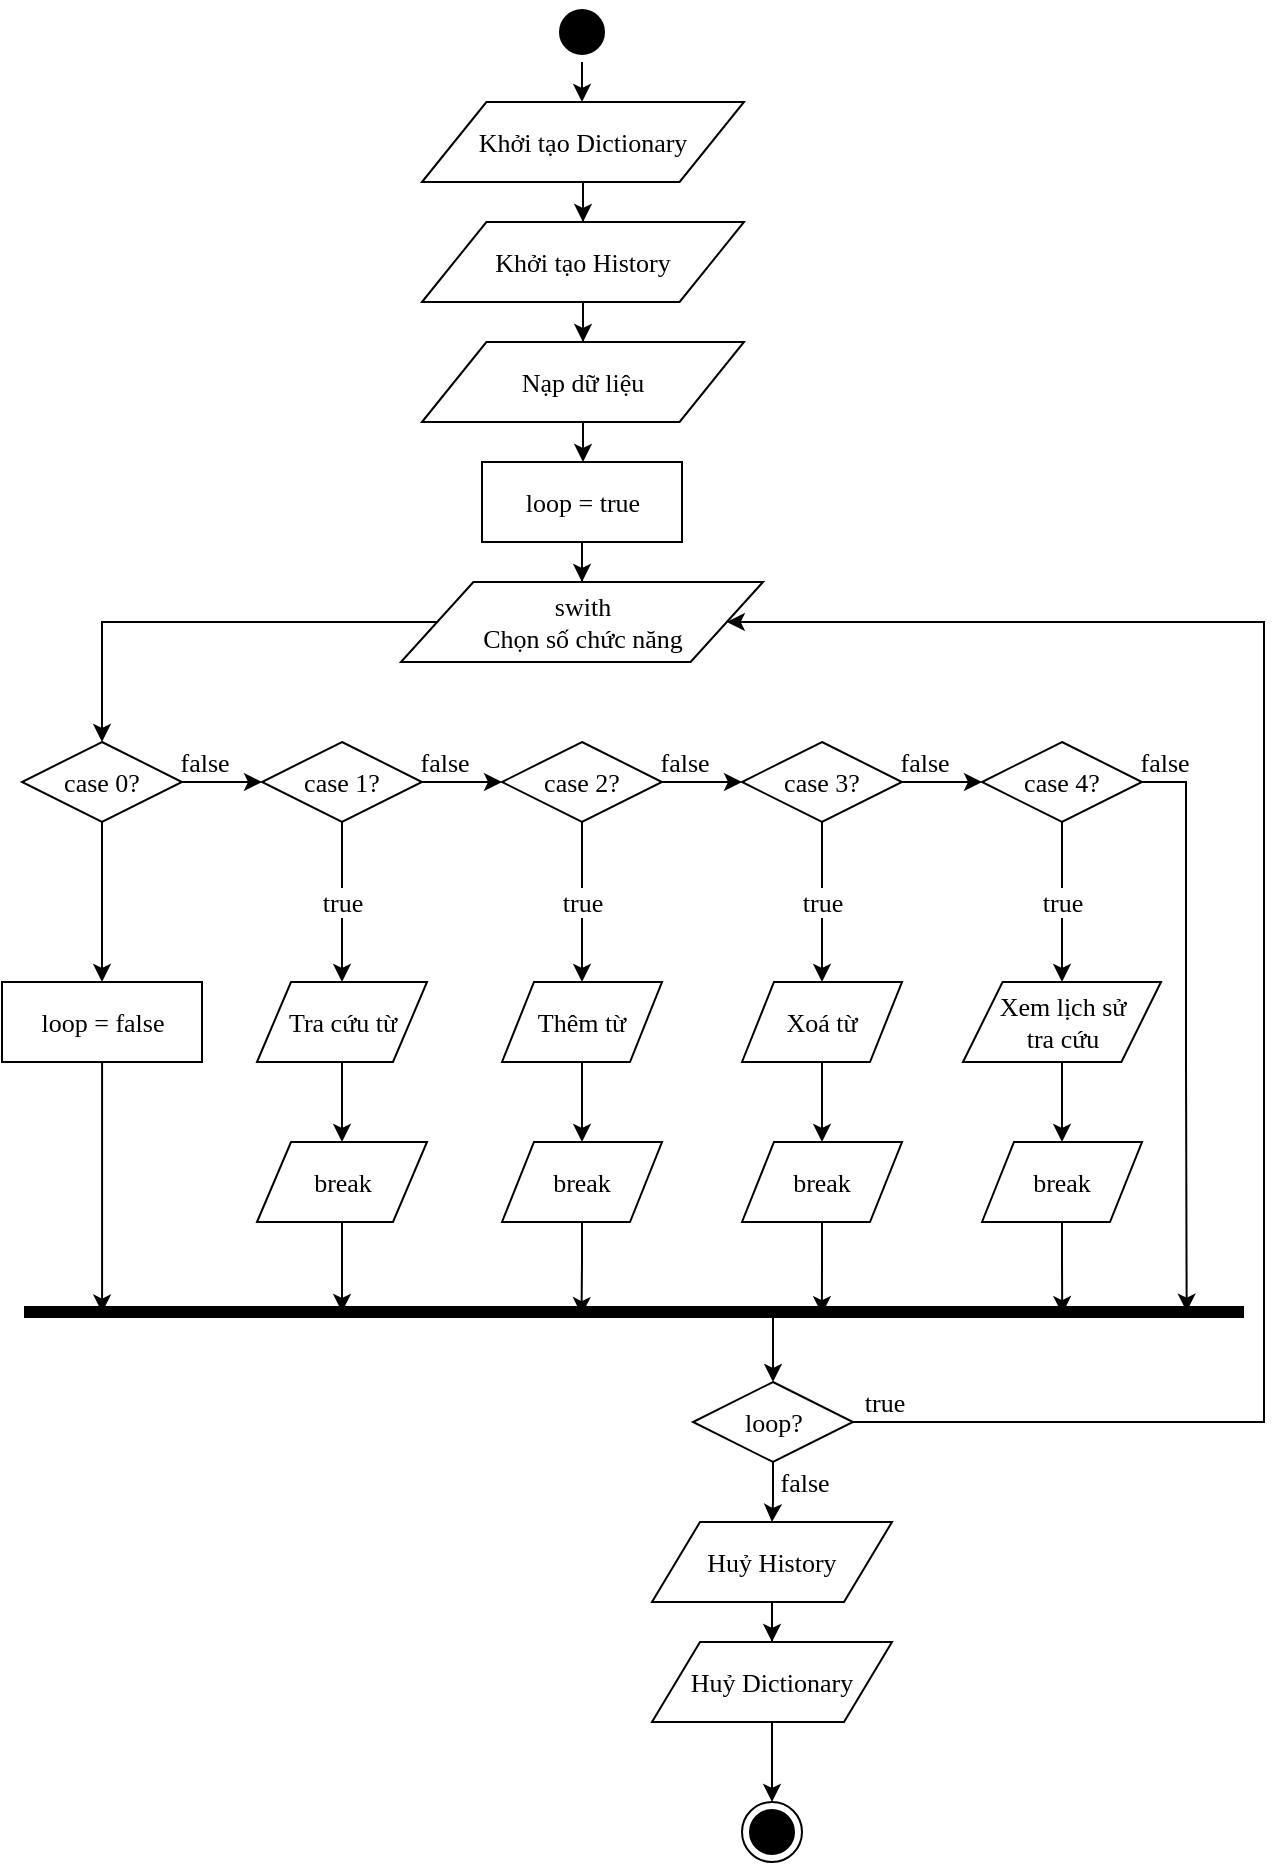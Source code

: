 <mxfile version="13.0.1" type="device" pages="5"><diagram id="F5iDFvdPLxZD4biK3xNv" name="main"><mxGraphModel dx="1074" dy="876" grid="1" gridSize="10" guides="1" tooltips="1" connect="1" arrows="1" fold="1" page="1" pageScale="1" pageWidth="827" pageHeight="1169" math="0" shadow="0"><root><mxCell id="0"/><mxCell id="1" parent="0"/><mxCell id="LNeXZxcjDxNj3c9ZioMg-61" style="edgeStyle=orthogonalEdgeStyle;rounded=0;orthogonalLoop=1;jettySize=auto;html=1;entryX=0.5;entryY=0;entryDx=0;entryDy=0;strokeColor=#000000;fontFamily=Times New Roman;fontSize=13;" parent="1" source="LNeXZxcjDxNj3c9ZioMg-1" target="LNeXZxcjDxNj3c9ZioMg-58" edge="1"><mxGeometry relative="1" as="geometry"/></mxCell><mxCell id="LNeXZxcjDxNj3c9ZioMg-1" value="" style="ellipse;html=1;shape=startState;fillColor=#000000;strokeColor=#000000;" parent="1" vertex="1"><mxGeometry x="364" y="50" width="30" height="30" as="geometry"/></mxCell><mxCell id="LNeXZxcjDxNj3c9ZioMg-53" style="edgeStyle=orthogonalEdgeStyle;rounded=0;orthogonalLoop=1;jettySize=auto;html=1;entryX=0.5;entryY=0;entryDx=0;entryDy=0;strokeColor=#000000;fontFamily=Times New Roman;fontSize=13;" parent="1" source="LNeXZxcjDxNj3c9ZioMg-3" target="LNeXZxcjDxNj3c9ZioMg-11" edge="1"><mxGeometry relative="1" as="geometry"/></mxCell><mxCell id="LNeXZxcjDxNj3c9ZioMg-3" value="swith&lt;br&gt;Chọn số chức năng" style="shape=parallelogram;perimeter=parallelogramPerimeter;whiteSpace=wrap;html=1;dashed=0;strokeColor=#000000;fontFamily=Times New Roman;fontSize=13;" parent="1" vertex="1"><mxGeometry x="288.5" y="340" width="181" height="40" as="geometry"/></mxCell><mxCell id="LNeXZxcjDxNj3c9ZioMg-54" value="false" style="edgeStyle=orthogonalEdgeStyle;rounded=0;orthogonalLoop=1;jettySize=auto;html=1;entryX=0;entryY=0.5;entryDx=0;entryDy=0;strokeColor=#000000;fontFamily=Times New Roman;fontSize=13;" parent="1" source="LNeXZxcjDxNj3c9ZioMg-11" target="LNeXZxcjDxNj3c9ZioMg-14" edge="1"><mxGeometry x="-0.45" y="10" relative="1" as="geometry"><mxPoint as="offset"/></mxGeometry></mxCell><mxCell id="LNeXZxcjDxNj3c9ZioMg-87" style="edgeStyle=orthogonalEdgeStyle;rounded=0;orthogonalLoop=1;jettySize=auto;html=1;strokeColor=#000000;fontFamily=Times New Roman;fontSize=13;" parent="1" source="LNeXZxcjDxNj3c9ZioMg-11" target="LNeXZxcjDxNj3c9ZioMg-81" edge="1"><mxGeometry relative="1" as="geometry"/></mxCell><mxCell id="LNeXZxcjDxNj3c9ZioMg-11" value="case 0?" style="rhombus;whiteSpace=wrap;html=1;fontFamily=Times New Roman;fontSize=13;" parent="1" vertex="1"><mxGeometry x="99" y="420" width="80" height="40" as="geometry"/></mxCell><mxCell id="LNeXZxcjDxNj3c9ZioMg-49" value="true" style="edgeStyle=orthogonalEdgeStyle;rounded=0;orthogonalLoop=1;jettySize=auto;html=1;entryX=0.5;entryY=0;entryDx=0;entryDy=0;strokeColor=#000000;fontFamily=Times New Roman;fontSize=13;" parent="1" source="LNeXZxcjDxNj3c9ZioMg-14" target="LNeXZxcjDxNj3c9ZioMg-26" edge="1"><mxGeometry relative="1" as="geometry"/></mxCell><mxCell id="LNeXZxcjDxNj3c9ZioMg-55" value="false" style="edgeStyle=orthogonalEdgeStyle;rounded=0;orthogonalLoop=1;jettySize=auto;html=1;entryX=0;entryY=0.5;entryDx=0;entryDy=0;strokeColor=#000000;fontFamily=Times New Roman;fontSize=13;" parent="1" source="LNeXZxcjDxNj3c9ZioMg-14" target="LNeXZxcjDxNj3c9ZioMg-17" edge="1"><mxGeometry x="-0.45" y="10" relative="1" as="geometry"><mxPoint as="offset"/></mxGeometry></mxCell><mxCell id="LNeXZxcjDxNj3c9ZioMg-14" value="case&amp;nbsp;1?" style="rhombus;whiteSpace=wrap;html=1;fontFamily=Times New Roman;fontSize=13;" parent="1" vertex="1"><mxGeometry x="219" y="420" width="80" height="40" as="geometry"/></mxCell><mxCell id="LNeXZxcjDxNj3c9ZioMg-50" value="true" style="edgeStyle=orthogonalEdgeStyle;rounded=0;orthogonalLoop=1;jettySize=auto;html=1;entryX=0.5;entryY=0;entryDx=0;entryDy=0;strokeColor=#000000;fontFamily=Times New Roman;fontSize=13;" parent="1" source="LNeXZxcjDxNj3c9ZioMg-17" target="LNeXZxcjDxNj3c9ZioMg-27" edge="1"><mxGeometry relative="1" as="geometry"/></mxCell><mxCell id="LNeXZxcjDxNj3c9ZioMg-56" value="false" style="edgeStyle=orthogonalEdgeStyle;rounded=0;orthogonalLoop=1;jettySize=auto;html=1;entryX=0;entryY=0.5;entryDx=0;entryDy=0;strokeColor=#000000;fontFamily=Times New Roman;fontSize=13;" parent="1" source="LNeXZxcjDxNj3c9ZioMg-17" target="LNeXZxcjDxNj3c9ZioMg-20" edge="1"><mxGeometry x="-0.45" y="10" relative="1" as="geometry"><mxPoint as="offset"/></mxGeometry></mxCell><mxCell id="LNeXZxcjDxNj3c9ZioMg-17" value="case&amp;nbsp;2?" style="rhombus;whiteSpace=wrap;html=1;fontFamily=Times New Roman;fontSize=13;" parent="1" vertex="1"><mxGeometry x="339" y="420" width="80" height="40" as="geometry"/></mxCell><mxCell id="LNeXZxcjDxNj3c9ZioMg-51" value="true" style="edgeStyle=orthogonalEdgeStyle;rounded=0;orthogonalLoop=1;jettySize=auto;html=1;entryX=0.5;entryY=0;entryDx=0;entryDy=0;strokeColor=#000000;fontFamily=Times New Roman;fontSize=13;" parent="1" source="LNeXZxcjDxNj3c9ZioMg-20" target="LNeXZxcjDxNj3c9ZioMg-28" edge="1"><mxGeometry relative="1" as="geometry"/></mxCell><mxCell id="LNeXZxcjDxNj3c9ZioMg-57" value="false" style="edgeStyle=orthogonalEdgeStyle;rounded=0;orthogonalLoop=1;jettySize=auto;html=1;entryX=0;entryY=0.5;entryDx=0;entryDy=0;strokeColor=#000000;fontFamily=Times New Roman;fontSize=13;" parent="1" source="LNeXZxcjDxNj3c9ZioMg-20" target="LNeXZxcjDxNj3c9ZioMg-23" edge="1"><mxGeometry x="-0.45" y="10" relative="1" as="geometry"><mxPoint as="offset"/></mxGeometry></mxCell><mxCell id="LNeXZxcjDxNj3c9ZioMg-20" value="case&amp;nbsp;3?" style="rhombus;whiteSpace=wrap;html=1;fontFamily=Times New Roman;fontSize=13;" parent="1" vertex="1"><mxGeometry x="459" y="420" width="80" height="40" as="geometry"/></mxCell><mxCell id="LNeXZxcjDxNj3c9ZioMg-52" value="true" style="edgeStyle=orthogonalEdgeStyle;rounded=0;orthogonalLoop=1;jettySize=auto;html=1;entryX=0.5;entryY=0;entryDx=0;entryDy=0;strokeColor=#000000;fontFamily=Times New Roman;fontSize=13;" parent="1" source="LNeXZxcjDxNj3c9ZioMg-23" target="LNeXZxcjDxNj3c9ZioMg-29" edge="1"><mxGeometry relative="1" as="geometry"/></mxCell><mxCell id="LNeXZxcjDxNj3c9ZioMg-67" value="false" style="edgeStyle=orthogonalEdgeStyle;rounded=0;orthogonalLoop=1;jettySize=auto;html=1;strokeColor=#000000;fontFamily=Times New Roman;fontSize=13;entryX=0.953;entryY=0.481;entryDx=0;entryDy=0;entryPerimeter=0;" parent="1" source="LNeXZxcjDxNj3c9ZioMg-23" target="LNeXZxcjDxNj3c9ZioMg-35" edge="1"><mxGeometry x="-0.924" y="10" relative="1" as="geometry"><mxPoint x="700" y="710" as="targetPoint"/><Array as="points"><mxPoint x="681" y="440"/><mxPoint x="681" y="580"/></Array><mxPoint as="offset"/></mxGeometry></mxCell><mxCell id="LNeXZxcjDxNj3c9ZioMg-23" value="case&amp;nbsp;4?" style="rhombus;whiteSpace=wrap;html=1;fontFamily=Times New Roman;fontSize=13;" parent="1" vertex="1"><mxGeometry x="579" y="420" width="80" height="40" as="geometry"/></mxCell><mxCell id="LNeXZxcjDxNj3c9ZioMg-31" style="edgeStyle=orthogonalEdgeStyle;rounded=0;orthogonalLoop=1;jettySize=auto;html=1;strokeColor=#000000;fontFamily=Times New Roman;fontSize=13;entryX=0.5;entryY=0;entryDx=0;entryDy=0;" parent="1" source="LNeXZxcjDxNj3c9ZioMg-26" target="LNeXZxcjDxNj3c9ZioMg-37" edge="1"><mxGeometry relative="1" as="geometry"><mxPoint x="259" y="620" as="targetPoint"/></mxGeometry></mxCell><mxCell id="LNeXZxcjDxNj3c9ZioMg-26" value="Tra cứu từ" style="shape=parallelogram;perimeter=parallelogramPerimeter;whiteSpace=wrap;html=1;dashed=0;strokeColor=#000000;fontFamily=Times New Roman;fontSize=13;" parent="1" vertex="1"><mxGeometry x="216.5" y="540" width="85" height="40" as="geometry"/></mxCell><mxCell id="LNeXZxcjDxNj3c9ZioMg-32" style="edgeStyle=orthogonalEdgeStyle;rounded=0;orthogonalLoop=1;jettySize=auto;html=1;strokeColor=#000000;fontFamily=Times New Roman;fontSize=13;entryX=0.5;entryY=0;entryDx=0;entryDy=0;" parent="1" source="LNeXZxcjDxNj3c9ZioMg-27" target="LNeXZxcjDxNj3c9ZioMg-76" edge="1"><mxGeometry relative="1" as="geometry"><mxPoint x="379" y="620" as="targetPoint"/></mxGeometry></mxCell><mxCell id="LNeXZxcjDxNj3c9ZioMg-27" value="Thêm từ" style="shape=parallelogram;perimeter=parallelogramPerimeter;whiteSpace=wrap;html=1;dashed=0;strokeColor=#000000;fontFamily=Times New Roman;fontSize=13;" parent="1" vertex="1"><mxGeometry x="339" y="540" width="80" height="40" as="geometry"/></mxCell><mxCell id="LNeXZxcjDxNj3c9ZioMg-33" style="edgeStyle=orthogonalEdgeStyle;rounded=0;orthogonalLoop=1;jettySize=auto;html=1;strokeColor=#000000;fontFamily=Times New Roman;fontSize=13;entryX=0.5;entryY=0;entryDx=0;entryDy=0;" parent="1" source="LNeXZxcjDxNj3c9ZioMg-28" target="LNeXZxcjDxNj3c9ZioMg-39" edge="1"><mxGeometry relative="1" as="geometry"><mxPoint x="499" y="620" as="targetPoint"/></mxGeometry></mxCell><mxCell id="LNeXZxcjDxNj3c9ZioMg-28" value="Xoá từ" style="shape=parallelogram;perimeter=parallelogramPerimeter;whiteSpace=wrap;html=1;dashed=0;strokeColor=#000000;fontFamily=Times New Roman;fontSize=13;" parent="1" vertex="1"><mxGeometry x="459" y="540" width="80" height="40" as="geometry"/></mxCell><mxCell id="LNeXZxcjDxNj3c9ZioMg-36" style="edgeStyle=orthogonalEdgeStyle;rounded=0;orthogonalLoop=1;jettySize=auto;html=1;strokeColor=#000000;fontFamily=Times New Roman;fontSize=13;entryX=0.5;entryY=0;entryDx=0;entryDy=0;" parent="1" source="LNeXZxcjDxNj3c9ZioMg-29" target="LNeXZxcjDxNj3c9ZioMg-40" edge="1"><mxGeometry relative="1" as="geometry"><mxPoint x="619" y="620" as="targetPoint"/></mxGeometry></mxCell><mxCell id="LNeXZxcjDxNj3c9ZioMg-29" value="Xem lịch sử&lt;br&gt;tra cứu" style="shape=parallelogram;perimeter=parallelogramPerimeter;whiteSpace=wrap;html=1;dashed=0;strokeColor=#000000;fontFamily=Times New Roman;fontSize=13;" parent="1" vertex="1"><mxGeometry x="569.5" y="540" width="99" height="40" as="geometry"/></mxCell><mxCell id="LNeXZxcjDxNj3c9ZioMg-30" value="" style="ellipse;html=1;shape=endState;fillColor=#000000;strokeColor=#000000;fontFamily=Times New Roman;fontSize=13;" parent="1" vertex="1"><mxGeometry x="459" y="950" width="30" height="30" as="geometry"/></mxCell><mxCell id="LNeXZxcjDxNj3c9ZioMg-68" style="edgeStyle=orthogonalEdgeStyle;rounded=0;orthogonalLoop=1;jettySize=auto;html=1;strokeColor=#000000;fontFamily=Times New Roman;fontSize=13;entryX=0.5;entryY=0;entryDx=0;entryDy=0;exitX=0.611;exitY=0.58;exitDx=0;exitDy=0;exitPerimeter=0;" parent="1" source="LNeXZxcjDxNj3c9ZioMg-35" target="LNeXZxcjDxNj3c9ZioMg-70" edge="1"><mxGeometry relative="1" as="geometry"><mxPoint x="474.5" y="760" as="targetPoint"/></mxGeometry></mxCell><mxCell id="LNeXZxcjDxNj3c9ZioMg-35" value="" style="shape=line;html=1;strokeWidth=6;strokeColor=#000000;" parent="1" vertex="1"><mxGeometry x="100" y="700" width="610" height="10" as="geometry"/></mxCell><mxCell id="LNeXZxcjDxNj3c9ZioMg-42" style="edgeStyle=orthogonalEdgeStyle;rounded=0;orthogonalLoop=1;jettySize=auto;html=1;strokeColor=#000000;fontFamily=Times New Roman;fontSize=13;" parent="1" source="LNeXZxcjDxNj3c9ZioMg-37" edge="1"><mxGeometry relative="1" as="geometry"><mxPoint x="259" y="705" as="targetPoint"/><Array as="points"><mxPoint x="259" y="690"/><mxPoint x="259" y="690"/></Array></mxGeometry></mxCell><mxCell id="LNeXZxcjDxNj3c9ZioMg-37" value="break" style="shape=parallelogram;perimeter=parallelogramPerimeter;whiteSpace=wrap;html=1;dashed=0;strokeColor=#000000;fontFamily=Times New Roman;fontSize=13;" parent="1" vertex="1"><mxGeometry x="216.5" y="620" width="85" height="40" as="geometry"/></mxCell><mxCell id="LNeXZxcjDxNj3c9ZioMg-43" style="edgeStyle=orthogonalEdgeStyle;rounded=0;orthogonalLoop=1;jettySize=auto;html=1;strokeColor=#000000;fontFamily=Times New Roman;fontSize=13;entryX=0.457;entryY=0.656;entryDx=0;entryDy=0;entryPerimeter=0;exitX=0.5;exitY=1;exitDx=0;exitDy=0;" parent="1" source="LNeXZxcjDxNj3c9ZioMg-76" target="LNeXZxcjDxNj3c9ZioMg-35" edge="1"><mxGeometry relative="1" as="geometry"><mxPoint x="430" y="683" as="sourcePoint"/><mxPoint x="419" y="690" as="targetPoint"/><Array as="points"/></mxGeometry></mxCell><mxCell id="LNeXZxcjDxNj3c9ZioMg-44" style="edgeStyle=orthogonalEdgeStyle;rounded=0;orthogonalLoop=1;jettySize=auto;html=1;strokeColor=#000000;fontFamily=Times New Roman;fontSize=13;entryX=0.654;entryY=0.607;entryDx=0;entryDy=0;entryPerimeter=0;" parent="1" source="LNeXZxcjDxNj3c9ZioMg-39" target="LNeXZxcjDxNj3c9ZioMg-35" edge="1"><mxGeometry relative="1" as="geometry"><mxPoint x="529" y="690" as="targetPoint"/></mxGeometry></mxCell><mxCell id="LNeXZxcjDxNj3c9ZioMg-39" value="break" style="shape=parallelogram;perimeter=parallelogramPerimeter;whiteSpace=wrap;html=1;dashed=0;strokeColor=#000000;fontFamily=Times New Roman;fontSize=13;" parent="1" vertex="1"><mxGeometry x="459" y="620" width="80" height="40" as="geometry"/></mxCell><mxCell id="LNeXZxcjDxNj3c9ZioMg-45" style="edgeStyle=orthogonalEdgeStyle;rounded=0;orthogonalLoop=1;jettySize=auto;html=1;entryX=0.851;entryY=0.607;entryDx=0;entryDy=0;entryPerimeter=0;strokeColor=#000000;fontFamily=Times New Roman;fontSize=13;" parent="1" source="LNeXZxcjDxNj3c9ZioMg-40" target="LNeXZxcjDxNj3c9ZioMg-35" edge="1"><mxGeometry relative="1" as="geometry"/></mxCell><mxCell id="LNeXZxcjDxNj3c9ZioMg-40" value="break" style="shape=parallelogram;perimeter=parallelogramPerimeter;whiteSpace=wrap;html=1;dashed=0;strokeColor=#000000;fontFamily=Times New Roman;fontSize=13;" parent="1" vertex="1"><mxGeometry x="579" y="620" width="80" height="40" as="geometry"/></mxCell><mxCell id="LNeXZxcjDxNj3c9ZioMg-62" style="edgeStyle=orthogonalEdgeStyle;rounded=0;orthogonalLoop=1;jettySize=auto;html=1;entryX=0.5;entryY=0;entryDx=0;entryDy=0;strokeColor=#000000;fontFamily=Times New Roman;fontSize=13;" parent="1" source="LNeXZxcjDxNj3c9ZioMg-58" target="LNeXZxcjDxNj3c9ZioMg-59" edge="1"><mxGeometry relative="1" as="geometry"/></mxCell><mxCell id="LNeXZxcjDxNj3c9ZioMg-58" value="Khởi tạo Dictionary" style="shape=parallelogram;perimeter=parallelogramPerimeter;whiteSpace=wrap;html=1;dashed=0;strokeColor=#000000;fontFamily=Times New Roman;fontSize=13;" parent="1" vertex="1"><mxGeometry x="299" y="100" width="161" height="40" as="geometry"/></mxCell><mxCell id="LNeXZxcjDxNj3c9ZioMg-63" style="edgeStyle=orthogonalEdgeStyle;rounded=0;orthogonalLoop=1;jettySize=auto;html=1;entryX=0.5;entryY=0;entryDx=0;entryDy=0;strokeColor=#000000;fontFamily=Times New Roman;fontSize=13;" parent="1" source="LNeXZxcjDxNj3c9ZioMg-59" target="LNeXZxcjDxNj3c9ZioMg-60" edge="1"><mxGeometry relative="1" as="geometry"/></mxCell><mxCell id="LNeXZxcjDxNj3c9ZioMg-59" value="Khởi tạo History" style="shape=parallelogram;perimeter=parallelogramPerimeter;whiteSpace=wrap;html=1;dashed=0;strokeColor=#000000;fontFamily=Times New Roman;fontSize=13;" parent="1" vertex="1"><mxGeometry x="299" y="160" width="161" height="40" as="geometry"/></mxCell><mxCell id="LNeXZxcjDxNj3c9ZioMg-78" style="edgeStyle=orthogonalEdgeStyle;rounded=0;orthogonalLoop=1;jettySize=auto;html=1;strokeColor=#000000;fontFamily=Times New Roman;fontSize=13;" parent="1" source="LNeXZxcjDxNj3c9ZioMg-60" target="LNeXZxcjDxNj3c9ZioMg-77" edge="1"><mxGeometry relative="1" as="geometry"/></mxCell><mxCell id="LNeXZxcjDxNj3c9ZioMg-60" value="Nạp dữ liệu" style="shape=parallelogram;perimeter=parallelogramPerimeter;whiteSpace=wrap;html=1;dashed=0;strokeColor=#000000;fontFamily=Times New Roman;fontSize=13;" parent="1" vertex="1"><mxGeometry x="299" y="220" width="161" height="40" as="geometry"/></mxCell><mxCell id="LNeXZxcjDxNj3c9ZioMg-86" style="edgeStyle=orthogonalEdgeStyle;rounded=0;orthogonalLoop=1;jettySize=auto;html=1;strokeColor=#000000;fontFamily=Times New Roman;fontSize=13;entryX=0.5;entryY=0;entryDx=0;entryDy=0;" parent="1" source="LNeXZxcjDxNj3c9ZioMg-65" target="LNeXZxcjDxNj3c9ZioMg-30" edge="1"><mxGeometry relative="1" as="geometry"><mxPoint x="550" y="940" as="targetPoint"/></mxGeometry></mxCell><mxCell id="LNeXZxcjDxNj3c9ZioMg-65" value="Huỷ Dictionary" style="shape=parallelogram;perimeter=parallelogramPerimeter;whiteSpace=wrap;html=1;dashed=0;strokeColor=#000000;fontFamily=Times New Roman;fontSize=13;" parent="1" vertex="1"><mxGeometry x="414" y="870" width="120" height="40" as="geometry"/></mxCell><mxCell id="LNeXZxcjDxNj3c9ZioMg-85" style="edgeStyle=orthogonalEdgeStyle;rounded=0;orthogonalLoop=1;jettySize=auto;html=1;entryX=0.5;entryY=0;entryDx=0;entryDy=0;strokeColor=#000000;fontFamily=Times New Roman;fontSize=13;" parent="1" source="LNeXZxcjDxNj3c9ZioMg-66" target="LNeXZxcjDxNj3c9ZioMg-65" edge="1"><mxGeometry relative="1" as="geometry"/></mxCell><mxCell id="LNeXZxcjDxNj3c9ZioMg-66" value="Huỷ History" style="shape=parallelogram;perimeter=parallelogramPerimeter;whiteSpace=wrap;html=1;dashed=0;strokeColor=#000000;fontFamily=Times New Roman;fontSize=13;" parent="1" vertex="1"><mxGeometry x="414" y="810" width="120" height="40" as="geometry"/></mxCell><mxCell id="LNeXZxcjDxNj3c9ZioMg-73" value="true" style="edgeStyle=orthogonalEdgeStyle;rounded=0;orthogonalLoop=1;jettySize=auto;html=1;entryX=1;entryY=0.5;entryDx=0;entryDy=0;strokeColor=#000000;fontFamily=Times New Roman;fontSize=13;" parent="1" source="LNeXZxcjDxNj3c9ZioMg-70" target="LNeXZxcjDxNj3c9ZioMg-3" edge="1"><mxGeometry x="-0.507" y="190" relative="1" as="geometry"><Array as="points"><mxPoint x="720" y="760"/><mxPoint x="720" y="360"/></Array><mxPoint as="offset"/></mxGeometry></mxCell><mxCell id="LNeXZxcjDxNj3c9ZioMg-84" value="false" style="edgeStyle=orthogonalEdgeStyle;rounded=0;orthogonalLoop=1;jettySize=auto;html=1;entryX=0.5;entryY=0;entryDx=0;entryDy=0;strokeColor=#000000;fontFamily=Times New Roman;fontSize=13;" parent="1" source="LNeXZxcjDxNj3c9ZioMg-70" target="LNeXZxcjDxNj3c9ZioMg-66" edge="1"><mxGeometry x="-0.344" y="15" relative="1" as="geometry"><mxPoint as="offset"/></mxGeometry></mxCell><mxCell id="LNeXZxcjDxNj3c9ZioMg-70" value="loop?" style="rhombus;whiteSpace=wrap;html=1;fontFamily=Times New Roman;fontSize=13;" parent="1" vertex="1"><mxGeometry x="434.5" y="740" width="80" height="40" as="geometry"/></mxCell><mxCell id="LNeXZxcjDxNj3c9ZioMg-76" value="break" style="shape=parallelogram;perimeter=parallelogramPerimeter;whiteSpace=wrap;html=1;dashed=0;strokeColor=#000000;fontFamily=Times New Roman;fontSize=13;" parent="1" vertex="1"><mxGeometry x="339" y="620" width="80" height="40" as="geometry"/></mxCell><mxCell id="LNeXZxcjDxNj3c9ZioMg-79" style="edgeStyle=orthogonalEdgeStyle;rounded=0;orthogonalLoop=1;jettySize=auto;html=1;strokeColor=#000000;fontFamily=Times New Roman;fontSize=13;" parent="1" source="LNeXZxcjDxNj3c9ZioMg-77" target="LNeXZxcjDxNj3c9ZioMg-3" edge="1"><mxGeometry relative="1" as="geometry"/></mxCell><mxCell id="LNeXZxcjDxNj3c9ZioMg-77" value="loop = true" style="html=1;dashed=0;whitespace=wrap;strokeColor=#000000;fontFamily=Times New Roman;fontSize=13;" parent="1" vertex="1"><mxGeometry x="329" y="280" width="100" height="40" as="geometry"/></mxCell><mxCell id="LNeXZxcjDxNj3c9ZioMg-88" style="edgeStyle=orthogonalEdgeStyle;rounded=0;orthogonalLoop=1;jettySize=auto;html=1;strokeColor=#000000;fontFamily=Times New Roman;fontSize=13;entryX=0.064;entryY=0.528;entryDx=0;entryDy=0;entryPerimeter=0;" parent="1" source="LNeXZxcjDxNj3c9ZioMg-81" target="LNeXZxcjDxNj3c9ZioMg-35" edge="1"><mxGeometry relative="1" as="geometry"><mxPoint x="139" y="700" as="targetPoint"/></mxGeometry></mxCell><mxCell id="LNeXZxcjDxNj3c9ZioMg-81" value="loop = false" style="html=1;dashed=0;whitespace=wrap;strokeColor=#000000;fontFamily=Times New Roman;fontSize=13;" parent="1" vertex="1"><mxGeometry x="89" y="540" width="100" height="40" as="geometry"/></mxCell></root></mxGraphModel></diagram><diagram id="gEYFBmC9wodsBjB4r2IJ" name="search"><mxGraphModel dx="741" dy="604" grid="1" gridSize="10" guides="1" tooltips="1" connect="1" arrows="1" fold="1" page="1" pageScale="1" pageWidth="827" pageHeight="1169" math="0" shadow="0"><root><mxCell id="RhEp-o8kxsu1pdFuEeoU-0"/><mxCell id="RhEp-o8kxsu1pdFuEeoU-1" parent="RhEp-o8kxsu1pdFuEeoU-0"/><mxCell id="4Kr7Fd9eZ7AAxbyLVJ4j-55" style="edgeStyle=orthogonalEdgeStyle;rounded=0;orthogonalLoop=1;jettySize=auto;html=1;entryX=0.5;entryY=0;entryDx=0;entryDy=0;strokeColor=#000000;fontFamily=Times New Roman;fontSize=13;" parent="RhEp-o8kxsu1pdFuEeoU-1" source="4Kr7Fd9eZ7AAxbyLVJ4j-1" target="4Kr7Fd9eZ7AAxbyLVJ4j-52" edge="1"><mxGeometry relative="1" as="geometry"/></mxCell><mxCell id="4Kr7Fd9eZ7AAxbyLVJ4j-1" value="" style="ellipse;html=1;shape=startState;fillColor=#000000;strokeColor=#000000;" parent="RhEp-o8kxsu1pdFuEeoU-1" vertex="1"><mxGeometry x="364" y="50" width="30" height="30" as="geometry"/></mxCell><mxCell id="4Kr7Fd9eZ7AAxbyLVJ4j-57" style="edgeStyle=orthogonalEdgeStyle;rounded=0;orthogonalLoop=1;jettySize=auto;html=1;entryX=0.5;entryY=0;entryDx=0;entryDy=0;strokeColor=#000000;fontFamily=Times New Roman;fontSize=13;" parent="RhEp-o8kxsu1pdFuEeoU-1" source="4Kr7Fd9eZ7AAxbyLVJ4j-52" target="4Kr7Fd9eZ7AAxbyLVJ4j-56" edge="1"><mxGeometry relative="1" as="geometry"/></mxCell><mxCell id="4Kr7Fd9eZ7AAxbyLVJ4j-52" value="Nhập từ tiếng Anh" style="html=1;dashed=0;whitespace=wrap;strokeColor=#000000;fontFamily=Times New Roman;fontSize=13;" parent="RhEp-o8kxsu1pdFuEeoU-1" vertex="1"><mxGeometry x="318.5" y="100" width="121" height="40" as="geometry"/></mxCell><mxCell id="4Kr7Fd9eZ7AAxbyLVJ4j-58" value="true" style="edgeStyle=orthogonalEdgeStyle;rounded=0;orthogonalLoop=1;jettySize=auto;html=1;strokeColor=#000000;fontFamily=Times New Roman;fontSize=13;entryX=0.526;entryY=-0.001;entryDx=0;entryDy=0;entryPerimeter=0;exitX=1;exitY=0.5;exitDx=0;exitDy=0;" parent="RhEp-o8kxsu1pdFuEeoU-1" source="4Kr7Fd9eZ7AAxbyLVJ4j-56" target="RVOU4yHTh87XuVSKuMdk-0" edge="1"><mxGeometry x="-0.528" y="15" relative="1" as="geometry"><mxPoint x="520" y="240" as="targetPoint"/><mxPoint as="offset"/></mxGeometry></mxCell><mxCell id="4Kr7Fd9eZ7AAxbyLVJ4j-59" value="false" style="edgeStyle=orthogonalEdgeStyle;rounded=0;orthogonalLoop=1;jettySize=auto;html=1;strokeColor=#000000;fontFamily=Times New Roman;fontSize=13;entryX=0.5;entryY=0;entryDx=0;entryDy=0;exitX=0;exitY=0.5;exitDx=0;exitDy=0;" parent="RhEp-o8kxsu1pdFuEeoU-1" source="4Kr7Fd9eZ7AAxbyLVJ4j-56" target="RVOU4yHTh87XuVSKuMdk-3" edge="1"><mxGeometry x="-0.683" y="-15" relative="1" as="geometry"><mxPoint x="240" y="240" as="targetPoint"/><mxPoint as="offset"/></mxGeometry></mxCell><mxCell id="4Kr7Fd9eZ7AAxbyLVJ4j-56" value="Từ đã có trong&lt;br&gt;Dictionary?" style="rhombus;whiteSpace=wrap;html=1;fontFamily=Times New Roman;fontSize=13;" parent="RhEp-o8kxsu1pdFuEeoU-1" vertex="1"><mxGeometry x="303.5" y="170" width="151" height="60" as="geometry"/></mxCell><mxCell id="RVOU4yHTh87XuVSKuMdk-4" style="edgeStyle=orthogonalEdgeStyle;rounded=0;orthogonalLoop=1;jettySize=auto;html=1;entryX=1;entryY=0.5;entryDx=0;entryDy=0;strokeColor=#000000;fontFamily=Times New Roman;fontSize=13;" parent="RhEp-o8kxsu1pdFuEeoU-1" source="RVOU4yHTh87XuVSKuMdk-0" target="RVOU4yHTh87XuVSKuMdk-1" edge="1"><mxGeometry relative="1" as="geometry"><Array as="points"><mxPoint x="515" y="360"/></Array></mxGeometry></mxCell><mxCell id="RVOU4yHTh87XuVSKuMdk-0" value="In từ tiếng Anh&lt;br&gt;và nghĩa tiếng Việt" style="shape=parallelogram;perimeter=parallelogramPerimeter;whiteSpace=wrap;html=1;dashed=0;strokeColor=#000000;fontFamily=Times New Roman;fontSize=13;" parent="RhEp-o8kxsu1pdFuEeoU-1" vertex="1"><mxGeometry x="420" y="240" width="190" height="60" as="geometry"/></mxCell><mxCell id="qWbDLAG_1lY4MFDdPY-R-1" style="edgeStyle=orthogonalEdgeStyle;rounded=0;orthogonalLoop=1;jettySize=auto;html=1;entryX=0.5;entryY=0;entryDx=0;entryDy=0;strokeColor=#000000;fontFamily=Times New Roman;fontSize=13;" edge="1" parent="RhEp-o8kxsu1pdFuEeoU-1" source="RVOU4yHTh87XuVSKuMdk-1" target="qWbDLAG_1lY4MFDdPY-R-0"><mxGeometry relative="1" as="geometry"/></mxCell><mxCell id="RVOU4yHTh87XuVSKuMdk-1" value="Lưu lịch sử tra cứu" style="shape=parallelogram;perimeter=parallelogramPerimeter;whiteSpace=wrap;html=1;dashed=0;strokeColor=#000000;fontFamily=Times New Roman;fontSize=13;" parent="RhEp-o8kxsu1pdFuEeoU-1" vertex="1"><mxGeometry x="280" y="330" width="190" height="60" as="geometry"/></mxCell><mxCell id="RVOU4yHTh87XuVSKuMdk-5" style="edgeStyle=orthogonalEdgeStyle;rounded=0;orthogonalLoop=1;jettySize=auto;html=1;entryX=0;entryY=0.5;entryDx=0;entryDy=0;strokeColor=#000000;fontFamily=Times New Roman;fontSize=13;" parent="RhEp-o8kxsu1pdFuEeoU-1" source="RVOU4yHTh87XuVSKuMdk-3" target="RVOU4yHTh87XuVSKuMdk-1" edge="1"><mxGeometry relative="1" as="geometry"><Array as="points"><mxPoint x="245" y="360"/></Array></mxGeometry></mxCell><mxCell id="RVOU4yHTh87XuVSKuMdk-3" value="Thông báo không&lt;br&gt;tìm thấy từ" style="shape=parallelogram;perimeter=parallelogramPerimeter;whiteSpace=wrap;html=1;dashed=0;strokeColor=#000000;fontFamily=Times New Roman;fontSize=13;" parent="RhEp-o8kxsu1pdFuEeoU-1" vertex="1"><mxGeometry x="150" y="240" width="190" height="60" as="geometry"/></mxCell><mxCell id="oRBr1PMi6g0gGlDOtCDo-0" value="" style="ellipse;html=1;shape=endState;fillColor=#000000;strokeColor=#000000;fontFamily=Times New Roman;fontSize=13;" parent="RhEp-o8kxsu1pdFuEeoU-1" vertex="1"><mxGeometry x="360" y="530" width="30" height="30" as="geometry"/></mxCell><mxCell id="qWbDLAG_1lY4MFDdPY-R-2" value="false" style="edgeStyle=orthogonalEdgeStyle;rounded=0;orthogonalLoop=1;jettySize=auto;html=1;entryX=0.5;entryY=0;entryDx=0;entryDy=0;strokeColor=#000000;fontFamily=Times New Roman;fontSize=13;" edge="1" parent="RhEp-o8kxsu1pdFuEeoU-1" source="qWbDLAG_1lY4MFDdPY-R-0" target="oRBr1PMi6g0gGlDOtCDo-0"><mxGeometry x="-0.5" y="15" relative="1" as="geometry"><mxPoint as="offset"/></mxGeometry></mxCell><mxCell id="qWbDLAG_1lY4MFDdPY-R-3" value="true" style="edgeStyle=orthogonalEdgeStyle;rounded=0;orthogonalLoop=1;jettySize=auto;html=1;entryX=1;entryY=0.5;entryDx=0;entryDy=0;strokeColor=#000000;fontFamily=Times New Roman;fontSize=13;" edge="1" parent="RhEp-o8kxsu1pdFuEeoU-1" source="qWbDLAG_1lY4MFDdPY-R-0" target="4Kr7Fd9eZ7AAxbyLVJ4j-52"><mxGeometry x="-0.443" y="180" relative="1" as="geometry"><Array as="points"><mxPoint x="640" y="465"/><mxPoint x="640" y="120"/></Array><mxPoint as="offset"/></mxGeometry></mxCell><mxCell id="qWbDLAG_1lY4MFDdPY-R-0" value="Tiếp tục?" style="rhombus;whiteSpace=wrap;html=1;fontFamily=Times New Roman;fontSize=13;" vertex="1" parent="RhEp-o8kxsu1pdFuEeoU-1"><mxGeometry x="299.5" y="440" width="151" height="50" as="geometry"/></mxCell></root></mxGraphModel></diagram><diagram id="HTIZMmoSwVDu6fFEuwuU" name="insert"><mxGraphModel dx="741" dy="604" grid="1" gridSize="10" guides="1" tooltips="1" connect="1" arrows="1" fold="1" page="1" pageScale="1" pageWidth="827" pageHeight="1169" math="0" shadow="0"><root><mxCell id="yUrqItEgE-9M1WVPmmr5-0"/><mxCell id="yUrqItEgE-9M1WVPmmr5-1" parent="yUrqItEgE-9M1WVPmmr5-0"/><mxCell id="gGb-6gGTG7ylNoWsz1DT-16" style="edgeStyle=orthogonalEdgeStyle;rounded=0;orthogonalLoop=1;jettySize=auto;html=1;entryX=0.5;entryY=0;entryDx=0;entryDy=0;strokeColor=#000000;fontFamily=Times New Roman;fontSize=13;" edge="1" parent="yUrqItEgE-9M1WVPmmr5-1" source="gGb-6gGTG7ylNoWsz1DT-1" target="gGb-6gGTG7ylNoWsz1DT-3"><mxGeometry relative="1" as="geometry"/></mxCell><mxCell id="gGb-6gGTG7ylNoWsz1DT-1" value="" style="ellipse;html=1;shape=startState;fillColor=#000000;strokeColor=#000000;" vertex="1" parent="yUrqItEgE-9M1WVPmmr5-1"><mxGeometry x="364" y="40" width="30" height="30" as="geometry"/></mxCell><mxCell id="gGb-6gGTG7ylNoWsz1DT-15" style="edgeStyle=orthogonalEdgeStyle;rounded=0;orthogonalLoop=1;jettySize=auto;html=1;strokeColor=#000000;fontFamily=Times New Roman;fontSize=13;" edge="1" parent="yUrqItEgE-9M1WVPmmr5-1" source="gGb-6gGTG7ylNoWsz1DT-3" target="gGb-6gGTG7ylNoWsz1DT-14"><mxGeometry relative="1" as="geometry"/></mxCell><mxCell id="gGb-6gGTG7ylNoWsz1DT-3" value="Nhập từ tiếng Anh" style="html=1;dashed=0;whitespace=wrap;strokeColor=#000000;fontFamily=Times New Roman;fontSize=13;" vertex="1" parent="yUrqItEgE-9M1WVPmmr5-1"><mxGeometry x="318.5" y="100" width="121" height="40" as="geometry"/></mxCell><mxCell id="gGb-6gGTG7ylNoWsz1DT-4" value="true" style="edgeStyle=orthogonalEdgeStyle;rounded=0;orthogonalLoop=1;jettySize=auto;html=1;strokeColor=#000000;fontFamily=Times New Roman;fontSize=13;entryX=0.526;entryY=-0.001;entryDx=0;entryDy=0;entryPerimeter=0;exitX=1;exitY=0.5;exitDx=0;exitDy=0;" edge="1" parent="yUrqItEgE-9M1WVPmmr5-1" source="gGb-6gGTG7ylNoWsz1DT-6" target="gGb-6gGTG7ylNoWsz1DT-8"><mxGeometry x="-0.528" y="15" relative="1" as="geometry"><mxPoint x="519" y="340" as="targetPoint"/><mxPoint as="offset"/></mxGeometry></mxCell><mxCell id="gGb-6gGTG7ylNoWsz1DT-5" value="false" style="edgeStyle=orthogonalEdgeStyle;rounded=0;orthogonalLoop=1;jettySize=auto;html=1;strokeColor=#000000;fontFamily=Times New Roman;fontSize=13;entryX=0.5;entryY=0;entryDx=0;entryDy=0;exitX=0;exitY=0.5;exitDx=0;exitDy=0;" edge="1" parent="yUrqItEgE-9M1WVPmmr5-1" source="gGb-6gGTG7ylNoWsz1DT-6" target="gGb-6gGTG7ylNoWsz1DT-12"><mxGeometry x="-0.683" y="-15" relative="1" as="geometry"><mxPoint x="239" y="340" as="targetPoint"/><mxPoint as="offset"/></mxGeometry></mxCell><mxCell id="gGb-6gGTG7ylNoWsz1DT-6" value="Từ đã có trong&lt;br&gt;Dictionary?" style="rhombus;whiteSpace=wrap;html=1;fontFamily=Times New Roman;fontSize=13;" vertex="1" parent="yUrqItEgE-9M1WVPmmr5-1"><mxGeometry x="303.5" y="260" width="151" height="70" as="geometry"/></mxCell><mxCell id="Zg25MkXHUpFLkjU5ItJU-4" style="edgeStyle=orthogonalEdgeStyle;rounded=0;orthogonalLoop=1;jettySize=auto;html=1;entryX=0.5;entryY=0;entryDx=0;entryDy=0;strokeColor=#000000;fontFamily=Times New Roman;fontSize=13;" edge="1" parent="yUrqItEgE-9M1WVPmmr5-1" source="gGb-6gGTG7ylNoWsz1DT-8" target="Zg25MkXHUpFLkjU5ItJU-2"><mxGeometry relative="1" as="geometry"/></mxCell><mxCell id="gGb-6gGTG7ylNoWsz1DT-8" value="Thông báo thêm không&lt;br&gt;thành công" style="shape=parallelogram;perimeter=parallelogramPerimeter;whiteSpace=wrap;html=1;dashed=0;strokeColor=#000000;fontFamily=Times New Roman;fontSize=13;" vertex="1" parent="yUrqItEgE-9M1WVPmmr5-1"><mxGeometry x="420" y="430" width="190" height="60" as="geometry"/></mxCell><mxCell id="Zg25MkXHUpFLkjU5ItJU-3" style="edgeStyle=orthogonalEdgeStyle;rounded=0;orthogonalLoop=1;jettySize=auto;html=1;entryX=0;entryY=0.5;entryDx=0;entryDy=0;strokeColor=#000000;fontFamily=Times New Roman;fontSize=13;" edge="1" parent="yUrqItEgE-9M1WVPmmr5-1" source="gGb-6gGTG7ylNoWsz1DT-10" target="Zg25MkXHUpFLkjU5ItJU-2"><mxGeometry relative="1" as="geometry"/></mxCell><mxCell id="gGb-6gGTG7ylNoWsz1DT-10" value="Thông báo thêm&lt;br&gt;từ mới thành công" style="shape=parallelogram;perimeter=parallelogramPerimeter;whiteSpace=wrap;html=1;dashed=0;strokeColor=#000000;fontFamily=Times New Roman;fontSize=13;" vertex="1" parent="yUrqItEgE-9M1WVPmmr5-1"><mxGeometry x="149" y="550" width="190" height="60" as="geometry"/></mxCell><mxCell id="sZN87m90YNfx_-H1vjAm-1" style="edgeStyle=orthogonalEdgeStyle;rounded=0;orthogonalLoop=1;jettySize=auto;html=1;entryX=0.5;entryY=0;entryDx=0;entryDy=0;strokeColor=#000000;fontFamily=Times New Roman;fontSize=13;" edge="1" parent="yUrqItEgE-9M1WVPmmr5-1" source="gGb-6gGTG7ylNoWsz1DT-12" target="sZN87m90YNfx_-H1vjAm-0"><mxGeometry relative="1" as="geometry"/></mxCell><mxCell id="gGb-6gGTG7ylNoWsz1DT-12" value="Thêm từ mới&lt;br&gt;vào Dictionary" style="shape=parallelogram;perimeter=parallelogramPerimeter;whiteSpace=wrap;html=1;dashed=0;strokeColor=#000000;fontFamily=Times New Roman;fontSize=13;" vertex="1" parent="yUrqItEgE-9M1WVPmmr5-1"><mxGeometry x="149" y="330" width="190" height="60" as="geometry"/></mxCell><mxCell id="gGb-6gGTG7ylNoWsz1DT-13" value="" style="ellipse;html=1;shape=endState;fillColor=#000000;strokeColor=#000000;fontFamily=Times New Roman;fontSize=13;" vertex="1" parent="yUrqItEgE-9M1WVPmmr5-1"><mxGeometry x="360" y="740" width="30" height="30" as="geometry"/></mxCell><mxCell id="gGb-6gGTG7ylNoWsz1DT-17" style="edgeStyle=orthogonalEdgeStyle;rounded=0;orthogonalLoop=1;jettySize=auto;html=1;entryX=0.5;entryY=0;entryDx=0;entryDy=0;strokeColor=#000000;fontFamily=Times New Roman;fontSize=13;" edge="1" parent="yUrqItEgE-9M1WVPmmr5-1" source="gGb-6gGTG7ylNoWsz1DT-14" target="gGb-6gGTG7ylNoWsz1DT-6"><mxGeometry relative="1" as="geometry"/></mxCell><mxCell id="gGb-6gGTG7ylNoWsz1DT-14" value="Nhập nghĩa tiếng Việt" style="html=1;dashed=0;whitespace=wrap;strokeColor=#000000;fontFamily=Times New Roman;fontSize=13;" vertex="1" parent="yUrqItEgE-9M1WVPmmr5-1"><mxGeometry x="308.25" y="170" width="141.5" height="40" as="geometry"/></mxCell><mxCell id="sZN87m90YNfx_-H1vjAm-2" style="edgeStyle=orthogonalEdgeStyle;rounded=0;orthogonalLoop=1;jettySize=auto;html=1;entryX=0.5;entryY=0;entryDx=0;entryDy=0;strokeColor=#000000;fontFamily=Times New Roman;fontSize=13;" edge="1" parent="yUrqItEgE-9M1WVPmmr5-1" source="sZN87m90YNfx_-H1vjAm-0" target="gGb-6gGTG7ylNoWsz1DT-10"><mxGeometry relative="1" as="geometry"/></mxCell><mxCell id="sZN87m90YNfx_-H1vjAm-0" value="Cập nhật file data.txt" style="shape=parallelogram;perimeter=parallelogramPerimeter;whiteSpace=wrap;html=1;dashed=0;strokeColor=#000000;fontFamily=Times New Roman;fontSize=13;" vertex="1" parent="yUrqItEgE-9M1WVPmmr5-1"><mxGeometry x="149" y="440" width="190" height="60" as="geometry"/></mxCell><mxCell id="Zg25MkXHUpFLkjU5ItJU-0" value="false" style="edgeStyle=orthogonalEdgeStyle;rounded=0;orthogonalLoop=1;jettySize=auto;html=1;entryX=0.5;entryY=0;entryDx=0;entryDy=0;strokeColor=#000000;fontFamily=Times New Roman;fontSize=13;" edge="1" parent="yUrqItEgE-9M1WVPmmr5-1" source="Zg25MkXHUpFLkjU5ItJU-2" target="gGb-6gGTG7ylNoWsz1DT-13"><mxGeometry x="-0.5" y="15" relative="1" as="geometry"><mxPoint x="375" y="720" as="targetPoint"/><mxPoint as="offset"/></mxGeometry></mxCell><mxCell id="Zg25MkXHUpFLkjU5ItJU-1" value="true" style="edgeStyle=orthogonalEdgeStyle;rounded=0;orthogonalLoop=1;jettySize=auto;html=1;entryX=1;entryY=0.5;entryDx=0;entryDy=0;strokeColor=#000000;fontFamily=Times New Roman;fontSize=13;" edge="1" parent="yUrqItEgE-9M1WVPmmr5-1" source="Zg25MkXHUpFLkjU5ItJU-2" target="gGb-6gGTG7ylNoWsz1DT-3"><mxGeometry x="-0.558" y="170" relative="1" as="geometry"><mxPoint x="439.5" y="310" as="targetPoint"/><Array as="points"><mxPoint x="640" y="655"/><mxPoint x="640" y="120"/></Array><mxPoint as="offset"/></mxGeometry></mxCell><mxCell id="Zg25MkXHUpFLkjU5ItJU-2" value="Tiếp tục?" style="rhombus;whiteSpace=wrap;html=1;fontFamily=Times New Roman;fontSize=13;" vertex="1" parent="yUrqItEgE-9M1WVPmmr5-1"><mxGeometry x="299.5" y="630" width="151" height="50" as="geometry"/></mxCell></root></mxGraphModel></diagram><diagram id="OlgOtaT3fF5KSlmDoJKt" name="delete"><mxGraphModel dx="895" dy="730" grid="1" gridSize="10" guides="1" tooltips="1" connect="1" arrows="1" fold="1" page="1" pageScale="1" pageWidth="827" pageHeight="1169" math="0" shadow="0"><root><mxCell id="bJ60Vqe86oHRtCc22I8Z-0"/><mxCell id="bJ60Vqe86oHRtCc22I8Z-1" parent="bJ60Vqe86oHRtCc22I8Z-0"/><mxCell id="0MXFwd_xi1M3EzXXtirK-0" style="edgeStyle=orthogonalEdgeStyle;rounded=0;orthogonalLoop=1;jettySize=auto;html=1;entryX=0.5;entryY=0;entryDx=0;entryDy=0;strokeColor=#000000;fontFamily=Times New Roman;fontSize=13;" edge="1" parent="bJ60Vqe86oHRtCc22I8Z-1" source="0MXFwd_xi1M3EzXXtirK-1" target="0MXFwd_xi1M3EzXXtirK-3"><mxGeometry relative="1" as="geometry"/></mxCell><mxCell id="0MXFwd_xi1M3EzXXtirK-1" value="" style="ellipse;html=1;shape=startState;fillColor=#000000;strokeColor=#000000;" vertex="1" parent="bJ60Vqe86oHRtCc22I8Z-1"><mxGeometry x="364" y="100" width="30" height="30" as="geometry"/></mxCell><mxCell id="0MXFwd_xi1M3EzXXtirK-3" value="Nhập từ tiếng Anh" style="html=1;dashed=0;whitespace=wrap;strokeColor=#000000;fontFamily=Times New Roman;fontSize=13;" vertex="1" parent="bJ60Vqe86oHRtCc22I8Z-1"><mxGeometry x="318.5" y="160" width="121" height="40" as="geometry"/></mxCell><mxCell id="0MXFwd_xi1M3EzXXtirK-4" value="false" style="edgeStyle=orthogonalEdgeStyle;rounded=0;orthogonalLoop=1;jettySize=auto;html=1;strokeColor=#000000;fontFamily=Times New Roman;fontSize=13;entryX=0.526;entryY=-0.001;entryDx=0;entryDy=0;entryPerimeter=0;exitX=1;exitY=0.5;exitDx=0;exitDy=0;" edge="1" parent="bJ60Vqe86oHRtCc22I8Z-1" source="0MXFwd_xi1M3EzXXtirK-6" target="0MXFwd_xi1M3EzXXtirK-8"><mxGeometry x="-0.528" y="15" relative="1" as="geometry"><mxPoint x="519" y="340" as="targetPoint"/><mxPoint as="offset"/></mxGeometry></mxCell><mxCell id="0MXFwd_xi1M3EzXXtirK-5" value="true" style="edgeStyle=orthogonalEdgeStyle;rounded=0;orthogonalLoop=1;jettySize=auto;html=1;strokeColor=#000000;fontFamily=Times New Roman;fontSize=13;entryX=0.5;entryY=0;entryDx=0;entryDy=0;exitX=0;exitY=0.5;exitDx=0;exitDy=0;" edge="1" parent="bJ60Vqe86oHRtCc22I8Z-1" source="0MXFwd_xi1M3EzXXtirK-6" target="0MXFwd_xi1M3EzXXtirK-12"><mxGeometry x="-0.683" y="-15" relative="1" as="geometry"><mxPoint x="239" y="340" as="targetPoint"/><mxPoint as="offset"/></mxGeometry></mxCell><mxCell id="0MXFwd_xi1M3EzXXtirK-6" value="Từ đã có trong&lt;br&gt;Dictionary?" style="rhombus;whiteSpace=wrap;html=1;fontFamily=Times New Roman;fontSize=13;" vertex="1" parent="bJ60Vqe86oHRtCc22I8Z-1"><mxGeometry x="303.5" y="260" width="151" height="70" as="geometry"/></mxCell><mxCell id="3D90RFEsFNtMwxMSRRH--4" style="edgeStyle=orthogonalEdgeStyle;rounded=0;orthogonalLoop=1;jettySize=auto;html=1;strokeColor=#000000;fontFamily=Times New Roman;fontSize=13;" edge="1" parent="bJ60Vqe86oHRtCc22I8Z-1" source="0MXFwd_xi1M3EzXXtirK-8" target="3D90RFEsFNtMwxMSRRH--2"><mxGeometry relative="1" as="geometry"/></mxCell><mxCell id="0MXFwd_xi1M3EzXXtirK-8" value="Thông báo xoá không&lt;br&gt;thành công" style="shape=parallelogram;perimeter=parallelogramPerimeter;whiteSpace=wrap;html=1;dashed=0;strokeColor=#000000;fontFamily=Times New Roman;fontSize=13;" vertex="1" parent="bJ60Vqe86oHRtCc22I8Z-1"><mxGeometry x="420" y="430" width="190" height="60" as="geometry"/></mxCell><mxCell id="3D90RFEsFNtMwxMSRRH--3" style="edgeStyle=orthogonalEdgeStyle;rounded=0;orthogonalLoop=1;jettySize=auto;html=1;entryX=0;entryY=0.5;entryDx=0;entryDy=0;strokeColor=#000000;fontFamily=Times New Roman;fontSize=13;" edge="1" parent="bJ60Vqe86oHRtCc22I8Z-1" source="0MXFwd_xi1M3EzXXtirK-10" target="3D90RFEsFNtMwxMSRRH--2"><mxGeometry relative="1" as="geometry"/></mxCell><mxCell id="0MXFwd_xi1M3EzXXtirK-10" value="Thông báo xoá&lt;br&gt;từ mới thành công" style="shape=parallelogram;perimeter=parallelogramPerimeter;whiteSpace=wrap;html=1;dashed=0;strokeColor=#000000;fontFamily=Times New Roman;fontSize=13;" vertex="1" parent="bJ60Vqe86oHRtCc22I8Z-1"><mxGeometry x="149" y="550" width="190" height="60" as="geometry"/></mxCell><mxCell id="0MXFwd_xi1M3EzXXtirK-11" style="edgeStyle=orthogonalEdgeStyle;rounded=0;orthogonalLoop=1;jettySize=auto;html=1;entryX=0.5;entryY=0;entryDx=0;entryDy=0;strokeColor=#000000;fontFamily=Times New Roman;fontSize=13;" edge="1" parent="bJ60Vqe86oHRtCc22I8Z-1" source="0MXFwd_xi1M3EzXXtirK-12" target="0MXFwd_xi1M3EzXXtirK-17"><mxGeometry relative="1" as="geometry"/></mxCell><mxCell id="0MXFwd_xi1M3EzXXtirK-12" value="Xoá từ khỏi Dictionary" style="shape=parallelogram;perimeter=parallelogramPerimeter;whiteSpace=wrap;html=1;dashed=0;strokeColor=#000000;fontFamily=Times New Roman;fontSize=13;" vertex="1" parent="bJ60Vqe86oHRtCc22I8Z-1"><mxGeometry x="149" y="330" width="190" height="60" as="geometry"/></mxCell><mxCell id="0MXFwd_xi1M3EzXXtirK-13" value="" style="ellipse;html=1;shape=endState;fillColor=#000000;strokeColor=#000000;fontFamily=Times New Roman;fontSize=13;" vertex="1" parent="bJ60Vqe86oHRtCc22I8Z-1"><mxGeometry x="364" y="730" width="30" height="30" as="geometry"/></mxCell><mxCell id="0MXFwd_xi1M3EzXXtirK-14" style="edgeStyle=orthogonalEdgeStyle;rounded=0;orthogonalLoop=1;jettySize=auto;html=1;entryX=0.5;entryY=0;entryDx=0;entryDy=0;strokeColor=#000000;fontFamily=Times New Roman;fontSize=13;exitX=0.5;exitY=1;exitDx=0;exitDy=0;" edge="1" parent="bJ60Vqe86oHRtCc22I8Z-1" source="0MXFwd_xi1M3EzXXtirK-3" target="0MXFwd_xi1M3EzXXtirK-6"><mxGeometry relative="1" as="geometry"><mxPoint x="379.083" y="210" as="sourcePoint"/></mxGeometry></mxCell><mxCell id="0MXFwd_xi1M3EzXXtirK-16" style="edgeStyle=orthogonalEdgeStyle;rounded=0;orthogonalLoop=1;jettySize=auto;html=1;entryX=0.5;entryY=0;entryDx=0;entryDy=0;strokeColor=#000000;fontFamily=Times New Roman;fontSize=13;" edge="1" parent="bJ60Vqe86oHRtCc22I8Z-1" source="0MXFwd_xi1M3EzXXtirK-17" target="0MXFwd_xi1M3EzXXtirK-10"><mxGeometry relative="1" as="geometry"/></mxCell><mxCell id="0MXFwd_xi1M3EzXXtirK-17" value="Cập nhật file data.txt" style="shape=parallelogram;perimeter=parallelogramPerimeter;whiteSpace=wrap;html=1;dashed=0;strokeColor=#000000;fontFamily=Times New Roman;fontSize=13;" vertex="1" parent="bJ60Vqe86oHRtCc22I8Z-1"><mxGeometry x="149" y="440" width="190" height="60" as="geometry"/></mxCell><mxCell id="3D90RFEsFNtMwxMSRRH--0" value="false" style="edgeStyle=orthogonalEdgeStyle;rounded=0;orthogonalLoop=1;jettySize=auto;html=1;entryX=0.5;entryY=0;entryDx=0;entryDy=0;strokeColor=#000000;fontFamily=Times New Roman;fontSize=13;" edge="1" parent="bJ60Vqe86oHRtCc22I8Z-1" source="3D90RFEsFNtMwxMSRRH--2" target="0MXFwd_xi1M3EzXXtirK-13"><mxGeometry x="-0.5" y="15" relative="1" as="geometry"><mxPoint x="379" y="720" as="targetPoint"/><mxPoint as="offset"/></mxGeometry></mxCell><mxCell id="3D90RFEsFNtMwxMSRRH--1" value="true" style="edgeStyle=orthogonalEdgeStyle;rounded=0;orthogonalLoop=1;jettySize=auto;html=1;entryX=1;entryY=0.5;entryDx=0;entryDy=0;strokeColor=#000000;fontFamily=Times New Roman;fontSize=13;" edge="1" parent="bJ60Vqe86oHRtCc22I8Z-1" source="3D90RFEsFNtMwxMSRRH--2" target="0MXFwd_xi1M3EzXXtirK-3"><mxGeometry x="-0.529" y="174" relative="1" as="geometry"><mxPoint x="443.5" y="310" as="targetPoint"/><Array as="points"><mxPoint x="644" y="655"/><mxPoint x="644" y="180"/></Array><mxPoint as="offset"/></mxGeometry></mxCell><mxCell id="3D90RFEsFNtMwxMSRRH--2" value="Tiếp tục?" style="rhombus;whiteSpace=wrap;html=1;fontFamily=Times New Roman;fontSize=13;" vertex="1" parent="bJ60Vqe86oHRtCc22I8Z-1"><mxGeometry x="303.5" y="630" width="151" height="50" as="geometry"/></mxCell></root></mxGraphModel></diagram><diagram id="-cUapBHT7yuQhCAX_HgS" name="history"><mxGraphModel dx="741" dy="604" grid="1" gridSize="10" guides="1" tooltips="1" connect="1" arrows="1" fold="1" page="1" pageScale="1" pageWidth="827" pageHeight="1169" math="0" shadow="0"><root><mxCell id="F29uygfgFr6jD1Vucih9-0"/><mxCell id="F29uygfgFr6jD1Vucih9-1" parent="F29uygfgFr6jD1Vucih9-0"/><mxCell id="w26ESPu2HFDO5SZocGe4-1" style="edgeStyle=orthogonalEdgeStyle;rounded=0;orthogonalLoop=1;jettySize=auto;html=1;entryX=0.5;entryY=0;entryDx=0;entryDy=0;strokeColor=#000000;fontFamily=Times New Roman;fontSize=13;" edge="1" parent="F29uygfgFr6jD1Vucih9-1" source="7EsIgsxKXV8kgUwWsufC-1" target="w26ESPu2HFDO5SZocGe4-0"><mxGeometry relative="1" as="geometry"/></mxCell><mxCell id="7EsIgsxKXV8kgUwWsufC-1" value="" style="ellipse;html=1;shape=startState;fillColor=#000000;strokeColor=#000000;" vertex="1" parent="F29uygfgFr6jD1Vucih9-1"><mxGeometry x="364" y="200" width="30" height="30" as="geometry"/></mxCell><mxCell id="w26ESPu2HFDO5SZocGe4-3" style="edgeStyle=orthogonalEdgeStyle;rounded=0;orthogonalLoop=1;jettySize=auto;html=1;entryX=0.5;entryY=0;entryDx=0;entryDy=0;strokeColor=#000000;fontFamily=Times New Roman;fontSize=13;exitX=0;exitY=0.5;exitDx=0;exitDy=0;" edge="1" parent="F29uygfgFr6jD1Vucih9-1" source="7EsIgsxKXV8kgUwWsufC-3" target="7EsIgsxKXV8kgUwWsufC-9"><mxGeometry relative="1" as="geometry"><Array as="points"><mxPoint x="259" y="360"/></Array></mxGeometry></mxCell><mxCell id="7EsIgsxKXV8kgUwWsufC-3" value="swith&lt;br&gt;Ký tự đầu vào" style="shape=parallelogram;perimeter=parallelogramPerimeter;whiteSpace=wrap;html=1;dashed=0;strokeColor=#000000;fontFamily=Times New Roman;fontSize=13;" vertex="1" parent="F29uygfgFr6jD1Vucih9-1"><mxGeometry x="288.5" y="340" width="181" height="40" as="geometry"/></mxCell><mxCell id="7EsIgsxKXV8kgUwWsufC-7" value="true" style="edgeStyle=orthogonalEdgeStyle;rounded=0;orthogonalLoop=1;jettySize=auto;html=1;entryX=0.5;entryY=0;entryDx=0;entryDy=0;strokeColor=#000000;fontFamily=Times New Roman;fontSize=13;" edge="1" parent="F29uygfgFr6jD1Vucih9-1" target="7EsIgsxKXV8kgUwWsufC-20"><mxGeometry relative="1" as="geometry"><mxPoint x="259.005" y="469.997" as="sourcePoint"/></mxGeometry></mxCell><mxCell id="7EsIgsxKXV8kgUwWsufC-8" value="false" style="edgeStyle=orthogonalEdgeStyle;rounded=0;orthogonalLoop=1;jettySize=auto;html=1;entryX=0;entryY=0.5;entryDx=0;entryDy=0;strokeColor=#000000;fontFamily=Times New Roman;fontSize=13;" edge="1" parent="F29uygfgFr6jD1Vucih9-1" source="7EsIgsxKXV8kgUwWsufC-9" target="7EsIgsxKXV8kgUwWsufC-12"><mxGeometry x="-0.45" y="10" relative="1" as="geometry"><mxPoint as="offset"/></mxGeometry></mxCell><mxCell id="7EsIgsxKXV8kgUwWsufC-9" value="case 72?" style="rhombus;whiteSpace=wrap;html=1;fontFamily=Times New Roman;fontSize=13;" vertex="1" parent="F29uygfgFr6jD1Vucih9-1"><mxGeometry x="219" y="420" width="80" height="40" as="geometry"/></mxCell><mxCell id="7EsIgsxKXV8kgUwWsufC-11" value="false" style="edgeStyle=orthogonalEdgeStyle;rounded=0;orthogonalLoop=1;jettySize=auto;html=1;entryX=0;entryY=0.5;entryDx=0;entryDy=0;strokeColor=#000000;fontFamily=Times New Roman;fontSize=13;" edge="1" parent="F29uygfgFr6jD1Vucih9-1" source="7EsIgsxKXV8kgUwWsufC-12" target="7EsIgsxKXV8kgUwWsufC-15"><mxGeometry x="-0.45" y="10" relative="1" as="geometry"><mxPoint as="offset"/></mxGeometry></mxCell><mxCell id="7EsIgsxKXV8kgUwWsufC-61" style="edgeStyle=orthogonalEdgeStyle;rounded=0;orthogonalLoop=1;jettySize=auto;html=1;entryX=0.5;entryY=0;entryDx=0;entryDy=0;strokeColor=#000000;fontFamily=Times New Roman;fontSize=13;" edge="1" parent="F29uygfgFr6jD1Vucih9-1" target="7EsIgsxKXV8kgUwWsufC-60"><mxGeometry relative="1" as="geometry"><mxPoint x="413.375" y="469.997" as="sourcePoint"/></mxGeometry></mxCell><mxCell id="7EsIgsxKXV8kgUwWsufC-12" value="case 80?" style="rhombus;whiteSpace=wrap;html=1;fontFamily=Times New Roman;fontSize=13;" vertex="1" parent="F29uygfgFr6jD1Vucih9-1"><mxGeometry x="373.37" y="420" width="80" height="40" as="geometry"/></mxCell><mxCell id="w26ESPu2HFDO5SZocGe4-12" value="" style="edgeStyle=orthogonalEdgeStyle;rounded=0;orthogonalLoop=1;jettySize=auto;html=1;strokeColor=#000000;fontFamily=Times New Roman;fontSize=13;entryX=0.5;entryY=0;entryDx=0;entryDy=0;" edge="1" parent="F29uygfgFr6jD1Vucih9-1" source="7EsIgsxKXV8kgUwWsufC-15" target="w26ESPu2HFDO5SZocGe4-4"><mxGeometry relative="1" as="geometry"><mxPoint x="560" y="540" as="targetPoint"/></mxGeometry></mxCell><mxCell id="7EsIgsxKXV8kgUwWsufC-15" value="default" style="rhombus;whiteSpace=wrap;html=1;fontFamily=Times New Roman;fontSize=13;" vertex="1" parent="F29uygfgFr6jD1Vucih9-1"><mxGeometry x="520" y="420" width="80" height="40" as="geometry"/></mxCell><mxCell id="7EsIgsxKXV8kgUwWsufC-57" style="edgeStyle=orthogonalEdgeStyle;rounded=0;orthogonalLoop=1;jettySize=auto;html=1;entryX=0.5;entryY=0;entryDx=0;entryDy=0;strokeColor=#000000;fontFamily=Times New Roman;fontSize=13;" edge="1" parent="F29uygfgFr6jD1Vucih9-1" source="7EsIgsxKXV8kgUwWsufC-20" target="7EsIgsxKXV8kgUwWsufC-56"><mxGeometry relative="1" as="geometry"/></mxCell><mxCell id="7EsIgsxKXV8kgUwWsufC-20" value="Di chuyển con trỏ&lt;br&gt;History cuộn lên" style="shape=parallelogram;perimeter=parallelogramPerimeter;whiteSpace=wrap;html=1;dashed=0;strokeColor=#000000;fontFamily=Times New Roman;fontSize=13;" vertex="1" parent="F29uygfgFr6jD1Vucih9-1"><mxGeometry x="176.63" y="510" width="164.75" height="40" as="geometry"/></mxCell><mxCell id="7EsIgsxKXV8kgUwWsufC-27" value="" style="ellipse;html=1;shape=endState;fillColor=#000000;strokeColor=#000000;fontFamily=Times New Roman;fontSize=13;" vertex="1" parent="F29uygfgFr6jD1Vucih9-1"><mxGeometry x="380" y="980" width="30" height="30" as="geometry"/></mxCell><mxCell id="w26ESPu2HFDO5SZocGe4-9" style="edgeStyle=orthogonalEdgeStyle;rounded=0;orthogonalLoop=1;jettySize=auto;html=1;entryX=0.5;entryY=0;entryDx=0;entryDy=0;strokeColor=#000000;fontFamily=Times New Roman;fontSize=13;" edge="1" parent="F29uygfgFr6jD1Vucih9-1" source="7EsIgsxKXV8kgUwWsufC-29" target="7EsIgsxKXV8kgUwWsufC-49"><mxGeometry relative="1" as="geometry"/></mxCell><mxCell id="7EsIgsxKXV8kgUwWsufC-29" value="" style="shape=line;html=1;strokeWidth=6;strokeColor=#000000;" vertex="1" parent="F29uygfgFr6jD1Vucih9-1"><mxGeometry x="170" y="720" width="450" height="10" as="geometry"/></mxCell><mxCell id="7EsIgsxKXV8kgUwWsufC-59" style="edgeStyle=orthogonalEdgeStyle;rounded=0;orthogonalLoop=1;jettySize=auto;html=1;entryX=0.198;entryY=0.694;entryDx=0;entryDy=0;entryPerimeter=0;strokeColor=#000000;fontFamily=Times New Roman;fontSize=13;" edge="1" parent="F29uygfgFr6jD1Vucih9-1" source="7EsIgsxKXV8kgUwWsufC-31" target="7EsIgsxKXV8kgUwWsufC-29"><mxGeometry relative="1" as="geometry"/></mxCell><mxCell id="7EsIgsxKXV8kgUwWsufC-31" value="break" style="shape=parallelogram;perimeter=parallelogramPerimeter;whiteSpace=wrap;html=1;dashed=0;strokeColor=#000000;fontFamily=Times New Roman;fontSize=13;" vertex="1" parent="F29uygfgFr6jD1Vucih9-1"><mxGeometry x="216.5" y="650" width="85" height="40" as="geometry"/></mxCell><mxCell id="w26ESPu2HFDO5SZocGe4-7" style="edgeStyle=orthogonalEdgeStyle;rounded=0;orthogonalLoop=1;jettySize=auto;html=1;entryX=0.866;entryY=0.524;entryDx=0;entryDy=0;entryPerimeter=0;strokeColor=#000000;fontFamily=Times New Roman;fontSize=13;" edge="1" parent="F29uygfgFr6jD1Vucih9-1" source="7EsIgsxKXV8kgUwWsufC-34" target="7EsIgsxKXV8kgUwWsufC-29"><mxGeometry relative="1" as="geometry"><Array as="points"><mxPoint x="560" y="725"/></Array></mxGeometry></mxCell><mxCell id="7EsIgsxKXV8kgUwWsufC-34" value="break" style="shape=parallelogram;perimeter=parallelogramPerimeter;whiteSpace=wrap;html=1;dashed=0;strokeColor=#000000;fontFamily=Times New Roman;fontSize=13;" vertex="1" parent="F29uygfgFr6jD1Vucih9-1"><mxGeometry x="520" y="650" width="80" height="40" as="geometry"/></mxCell><mxCell id="7EsIgsxKXV8kgUwWsufC-43" style="edgeStyle=orthogonalEdgeStyle;rounded=0;orthogonalLoop=1;jettySize=auto;html=1;strokeColor=#000000;fontFamily=Times New Roman;fontSize=13;entryX=0.5;entryY=0;entryDx=0;entryDy=0;" edge="1" parent="F29uygfgFr6jD1Vucih9-1" source="7EsIgsxKXV8kgUwWsufC-44" target="7EsIgsxKXV8kgUwWsufC-27"><mxGeometry relative="1" as="geometry"><mxPoint x="471" y="970" as="targetPoint"/></mxGeometry></mxCell><mxCell id="7EsIgsxKXV8kgUwWsufC-44" value="Huỷ Dictionary" style="shape=parallelogram;perimeter=parallelogramPerimeter;whiteSpace=wrap;html=1;dashed=0;strokeColor=#000000;fontFamily=Times New Roman;fontSize=13;" vertex="1" parent="F29uygfgFr6jD1Vucih9-1"><mxGeometry x="335" y="900" width="120" height="40" as="geometry"/></mxCell><mxCell id="7EsIgsxKXV8kgUwWsufC-45" style="edgeStyle=orthogonalEdgeStyle;rounded=0;orthogonalLoop=1;jettySize=auto;html=1;entryX=0.5;entryY=0;entryDx=0;entryDy=0;strokeColor=#000000;fontFamily=Times New Roman;fontSize=13;" edge="1" parent="F29uygfgFr6jD1Vucih9-1" source="7EsIgsxKXV8kgUwWsufC-46" target="7EsIgsxKXV8kgUwWsufC-44"><mxGeometry relative="1" as="geometry"/></mxCell><mxCell id="7EsIgsxKXV8kgUwWsufC-46" value="Huỷ History" style="shape=parallelogram;perimeter=parallelogramPerimeter;whiteSpace=wrap;html=1;dashed=0;strokeColor=#000000;fontFamily=Times New Roman;fontSize=13;" vertex="1" parent="F29uygfgFr6jD1Vucih9-1"><mxGeometry x="335" y="840" width="120" height="40" as="geometry"/></mxCell><mxCell id="7EsIgsxKXV8kgUwWsufC-48" value="false" style="edgeStyle=orthogonalEdgeStyle;rounded=0;orthogonalLoop=1;jettySize=auto;html=1;entryX=0.5;entryY=0;entryDx=0;entryDy=0;strokeColor=#000000;fontFamily=Times New Roman;fontSize=13;" edge="1" parent="F29uygfgFr6jD1Vucih9-1" source="7EsIgsxKXV8kgUwWsufC-49" target="7EsIgsxKXV8kgUwWsufC-46"><mxGeometry x="0.2" y="25" relative="1" as="geometry"><mxPoint x="50" as="offset"/></mxGeometry></mxCell><mxCell id="w26ESPu2HFDO5SZocGe4-10" value="true" style="edgeStyle=orthogonalEdgeStyle;rounded=0;orthogonalLoop=1;jettySize=auto;html=1;entryX=1;entryY=0.5;entryDx=0;entryDy=0;strokeColor=#000000;fontFamily=Times New Roman;fontSize=13;exitX=1;exitY=0.5;exitDx=0;exitDy=0;" edge="1" parent="F29uygfgFr6jD1Vucih9-1" source="7EsIgsxKXV8kgUwWsufC-49" target="7EsIgsxKXV8kgUwWsufC-3"><mxGeometry x="-0.456" y="209" relative="1" as="geometry"><Array as="points"><mxPoint x="660" y="790"/><mxPoint x="660" y="360"/></Array><mxPoint as="offset"/></mxGeometry></mxCell><mxCell id="7EsIgsxKXV8kgUwWsufC-49" value="loop?" style="rhombus;whiteSpace=wrap;html=1;fontFamily=Times New Roman;fontSize=13;" vertex="1" parent="F29uygfgFr6jD1Vucih9-1"><mxGeometry x="355" y="770" width="80" height="40" as="geometry"/></mxCell><mxCell id="7EsIgsxKXV8kgUwWsufC-65" style="edgeStyle=orthogonalEdgeStyle;rounded=0;orthogonalLoop=1;jettySize=auto;html=1;strokeColor=#000000;fontFamily=Times New Roman;fontSize=13;entryX=0.54;entryY=0.54;entryDx=0;entryDy=0;entryPerimeter=0;" edge="1" parent="F29uygfgFr6jD1Vucih9-1" source="7EsIgsxKXV8kgUwWsufC-50" target="7EsIgsxKXV8kgUwWsufC-29"><mxGeometry relative="1" as="geometry"><mxPoint x="470" y="710" as="targetPoint"/></mxGeometry></mxCell><mxCell id="7EsIgsxKXV8kgUwWsufC-50" value="break" style="shape=parallelogram;perimeter=parallelogramPerimeter;whiteSpace=wrap;html=1;dashed=0;strokeColor=#000000;fontFamily=Times New Roman;fontSize=13;" vertex="1" parent="F29uygfgFr6jD1Vucih9-1"><mxGeometry x="373.12" y="650" width="80" height="40" as="geometry"/></mxCell><mxCell id="7EsIgsxKXV8kgUwWsufC-58" style="edgeStyle=orthogonalEdgeStyle;rounded=0;orthogonalLoop=1;jettySize=auto;html=1;entryX=0.5;entryY=0;entryDx=0;entryDy=0;strokeColor=#000000;fontFamily=Times New Roman;fontSize=13;" edge="1" parent="F29uygfgFr6jD1Vucih9-1" source="7EsIgsxKXV8kgUwWsufC-56" target="7EsIgsxKXV8kgUwWsufC-31"><mxGeometry relative="1" as="geometry"/></mxCell><mxCell id="7EsIgsxKXV8kgUwWsufC-56" value="In lịch sử ra &lt;br&gt;màn hình" style="shape=parallelogram;perimeter=parallelogramPerimeter;whiteSpace=wrap;html=1;dashed=0;strokeColor=#000000;fontFamily=Times New Roman;fontSize=13;" vertex="1" parent="F29uygfgFr6jD1Vucih9-1"><mxGeometry x="181.88" y="575" width="154.25" height="40" as="geometry"/></mxCell><mxCell id="7EsIgsxKXV8kgUwWsufC-63" style="edgeStyle=orthogonalEdgeStyle;rounded=0;orthogonalLoop=1;jettySize=auto;html=1;entryX=0.5;entryY=0;entryDx=0;entryDy=0;strokeColor=#000000;fontFamily=Times New Roman;fontSize=13;" edge="1" parent="F29uygfgFr6jD1Vucih9-1" source="7EsIgsxKXV8kgUwWsufC-60" target="7EsIgsxKXV8kgUwWsufC-62"><mxGeometry relative="1" as="geometry"/></mxCell><mxCell id="7EsIgsxKXV8kgUwWsufC-60" value="Di chuyển con trỏ&lt;br&gt;History cuộn xuống" style="shape=parallelogram;perimeter=parallelogramPerimeter;whiteSpace=wrap;html=1;dashed=0;strokeColor=#000000;fontFamily=Times New Roman;fontSize=13;" vertex="1" parent="F29uygfgFr6jD1Vucih9-1"><mxGeometry x="331" y="510" width="164.75" height="40" as="geometry"/></mxCell><mxCell id="7EsIgsxKXV8kgUwWsufC-64" style="edgeStyle=orthogonalEdgeStyle;rounded=0;orthogonalLoop=1;jettySize=auto;html=1;entryX=0.5;entryY=0;entryDx=0;entryDy=0;strokeColor=#000000;fontFamily=Times New Roman;fontSize=13;" edge="1" parent="F29uygfgFr6jD1Vucih9-1" source="7EsIgsxKXV8kgUwWsufC-62" target="7EsIgsxKXV8kgUwWsufC-50"><mxGeometry relative="1" as="geometry"/></mxCell><mxCell id="7EsIgsxKXV8kgUwWsufC-62" value="In lịch sử ra &lt;br&gt;màn hình" style="shape=parallelogram;perimeter=parallelogramPerimeter;whiteSpace=wrap;html=1;dashed=0;strokeColor=#000000;fontFamily=Times New Roman;fontSize=13;" vertex="1" parent="F29uygfgFr6jD1Vucih9-1"><mxGeometry x="336" y="575" width="154.25" height="40" as="geometry"/></mxCell><mxCell id="w26ESPu2HFDO5SZocGe4-2" style="edgeStyle=orthogonalEdgeStyle;rounded=0;orthogonalLoop=1;jettySize=auto;html=1;entryX=0.5;entryY=0;entryDx=0;entryDy=0;strokeColor=#000000;fontFamily=Times New Roman;fontSize=13;" edge="1" parent="F29uygfgFr6jD1Vucih9-1" source="w26ESPu2HFDO5SZocGe4-0" target="7EsIgsxKXV8kgUwWsufC-3"><mxGeometry relative="1" as="geometry"/></mxCell><mxCell id="w26ESPu2HFDO5SZocGe4-0" value="loop = true" style="html=1;dashed=0;whitespace=wrap;strokeColor=#000000;fontFamily=Times New Roman;fontSize=13;" vertex="1" parent="F29uygfgFr6jD1Vucih9-1"><mxGeometry x="329" y="260" width="100" height="40" as="geometry"/></mxCell><mxCell id="w26ESPu2HFDO5SZocGe4-6" style="edgeStyle=orthogonalEdgeStyle;rounded=0;orthogonalLoop=1;jettySize=auto;html=1;strokeColor=#000000;fontFamily=Times New Roman;fontSize=13;" edge="1" parent="F29uygfgFr6jD1Vucih9-1" source="w26ESPu2HFDO5SZocGe4-4" target="7EsIgsxKXV8kgUwWsufC-34"><mxGeometry relative="1" as="geometry"/></mxCell><mxCell id="w26ESPu2HFDO5SZocGe4-4" value="loop = false" style="html=1;dashed=0;whitespace=wrap;strokeColor=#000000;fontFamily=Times New Roman;fontSize=13;" vertex="1" parent="F29uygfgFr6jD1Vucih9-1"><mxGeometry x="510" y="575" width="100" height="40" as="geometry"/></mxCell></root></mxGraphModel></diagram></mxfile>